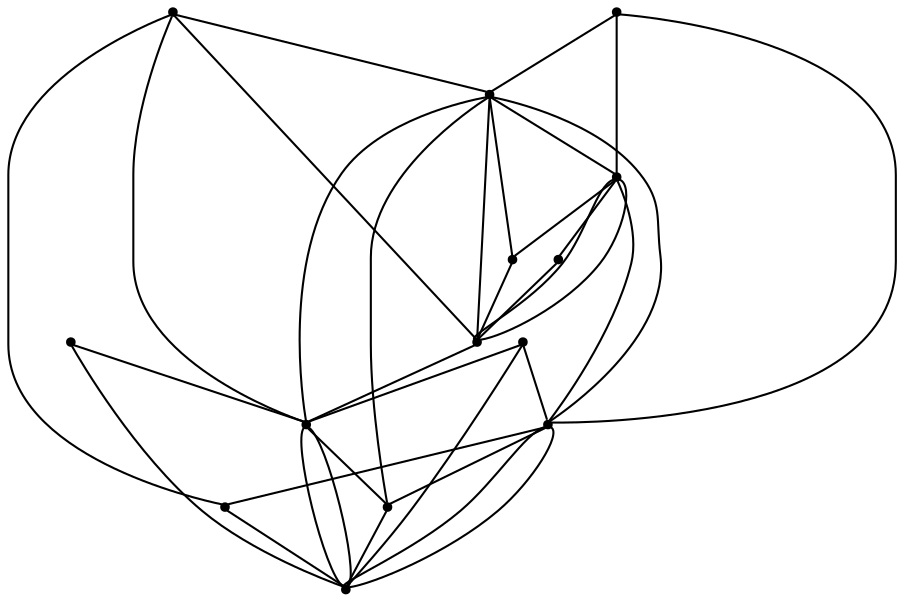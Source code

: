 graph {
  node [shape=point,comment="{\"directed\":false,\"doi\":\"10.1007/978-3-319-73915-1_10\",\"figure\":\"6 (1)\"}"]

  v0 [pos="671.9976608943247,522.840415702157"]
  v1 [pos="561.3487906149746,522.9164744661141"]
  v2 [pos="541.4166513512695,599.8426056045316"]
  v3 [pos="548.118775194002,459.22804967943273"]
  v4 [pos="486.5785563272525,436.2246492067768"]
  v5 [pos="475.0517248801092,621.3476031210403"]
  v6 [pos="468.67569834043604,538.7218019648998"]
  v7 [pos="382.37987257971577,614.9081068276774"]
  v8 [pos="391.58946260042524,444.15717530084385"]
  v9 [pos="399.30631451567643,532.5897121608294"]
  v10 [pos="339.6916244737894,530.3697643750766"]
  v11 [pos="299.4737387041132,578.5465332223747"]
  v12 [pos="302.5117389480482,470.42131807579926"]
  v13 [pos="269.37437579772035,526.1879789762094"]

  v0 -- v4 [id="-1",pos="671.9976608943247,522.840415702157 653.9166440582233,460.46657790597624 638.3142083613594,439.16777125536896 622.9617387344662,423.1986261032072 607.6009390248544,407.2255385174658 592.4985626447669,396.5780428213135 548.9124540294983,397.561616411773 533.5558511554547,399.55356277166015 517.2115611835184,405.49188514467755 506.6557248746221,412.59297107310886 496.1081868542355,419.70232339452946 491.34077241417054,427.95777931010855 486.5785563272525,436.2246492067768"]
  v0 -- v5 [id="-3",pos="671.9976608943247,522.840415702157 647.7823329913242,599.8455942235355 638.1224892820003,619.8067713131843 624.5995220206934,634.6173496940653 611.0806880065368,649.4236041155364 593.6945971932469,659.083329437096 549.2666415160757,664.2341824964174 521.5789090936369,664.2341824964174 509.98124014917823,657.7413759167277 500.29220935613097,649.511100705947 490.6073118102341,641.2808254951664 482.8269191685983,631.3168969115975 475.0517248801092,621.3476031210403"]
  v13 -- v12 [id="-4",pos="269.37437579772035,526.1879789762094 283.0825999654379,494.99263074180624 292.79665280084924,482.7074990068194 297.65576173923455,476.5606091799161 299.9122622260978,473.7076522461482 301.11997727790526,472.1807041904624 302.5117389480482,470.42131807579926"]
  v12 -- v11 [id="-5",pos="302.5117389480482,470.42131807579926 300.5275304216615,470.61816853313303 298.46038094192977,470.82226067408385 294.23855196635805,471.23908689918323 285.9663982964555,472.05580652653407 269.41792591529116,473.68950013178915 256.6867298369497,483.42425886663705 243.95553375860823,493.15901760148495 235.04161398308958,510.98237828880315 236.61269301915166,527.7473863229271 238.17960701385456,544.4956072205189 250.227354778779,560.1854754649164 262.45431060188054,568.4699273435967 274.681266424982,576.7587031816868 287.07073834661503,577.6504562223258 299.4737387041132,578.5465332223747"]
  v11 -- v12 [id="-6",pos="299.4737387041132,578.5465332223747 298.94345899182593,568.4783209118629 298.4142125913263,558.4144325607608 298.1975032638118,547.8169167483752 297.98912401901583,537.2237248953993 298.09747868277304,526.1012295405496 298.86429141179207,513.1118011228675 299.64356747067984,500.12669666459533 301.07297151211105,485.27440479293716 301.79807023912025,477.84431642352854 302.51070563626064,470.4223672718325 302.51070563626064,470.4223672718325 302.5117389480482,470.42131807579926"]
  v11 -- v10 [id="-8",pos="299.4737387041132,578.5465332223747 300.6222219487761,576.9171919667365 301.87529969728155,575.1410615920104 304.4943463263467,571.4287873326879 309.5201523017271,564.3153654024109 319.5717324582789,550.0839432318936 339.6916244737894,530.3697643750766"]
  v11 -- v13 [id="-11",pos="299.4737387041132,578.5465332223747 297.93402834472306,576.9189819360704 296.58774751534065,575.4949397051147 294.0635248466446,572.8249175209559 288.65431250675476,567.1030474689835 277.8275895384655,555.6598160661458 269.37437579772035,526.1879789762094"]
  v8 -- v12 [id="-12",pos="391.58946260042524,444.15717530084385 344.24651847335565,447.9899202041893 323.38067867838333,459.1999121494497 312.94152711596274,464.81724412392555 307.3587850881672,467.8171954345373 304.7640156385204,469.21152495441254 302.5117389480482,470.42131807579926"]
  v12 -- v4 [id="-13",pos="302.5117389480482,470.42131807579926 305.1236173078852,458.82474508300857 307.74069402086894,447.2230532853283 319.11748859645394,431.7374285354068 330.49431496624777,416.2393406083629 350.63502424000205,396.84892616081163 372.8427386194444,389.93962054973406 395.0462561633187,383.02611815452326 419.31681060708985,388.58520385224324 438.6198696545096,398.38253282325684 457.91879545477906,408.17566501013744 472.25022585869715,422.20258933562513 479.413874437081,429.2079122806564 486.57752301546486,436.22569840281005 486.57752301546486,436.22569840281005 486.5785563272525,436.2246492067768"]
  v10 -- v12 [id="-14",pos="339.6916244737894,530.3697643750766 317.13384790636786,500.9602034284784 309.8285243333531,485.68696139074564 306.16544994344764,478.05262952686087 304.4345141851004,474.4388353260399 303.5233727400334,472.5365823657944 302.5117389480482,470.42131807579926"]
  v10 -- v9 [id="-15",pos="339.6916244737894,530.3697643750766 363.0953336589505,533.3397919431582 381.2023899520993,532.9648792272706 390.2538514750985,532.7771685187732 394.64835239763204,532.6861577986327 396.90930768850444,532.639333102756 399.30631451567643,532.5897121608294"]
  v7 -- v9 [id="-16",pos="382.37987257971577,614.9081068276774 393.2334775515868,566.8197009523628 396.271446001313,549.7047065565962 397.78837949970534,541.1493713384177 398.4782999338947,537.2562490879599 398.8544293002783,535.1338049150468 399.30631451567643,532.5897121608294"]
  v7 -- v11 [id="-17",pos="382.37987257971577,614.9081068276774 336.6661431995886,607.0505823530794 318.06732587817305,592.8028817471369 308.77003153235376,585.6726726803277 303.8113517367628,581.8719838351144 301.4973576222883,580.0983723132346 299.4737387041132,578.5465332223747"]
  v8 -- v4 [id="-18",pos="391.58946260042524,444.15717530084385 440.94523450130424,436.2422311887889 463.76139465548897,436.23383762052276 475.1715413561565,436.23383762052276 481.1963807959482,436.2295383430603 484.0387944385139,436.2275100193126 486.5785563272525,436.2246492067768"]
  v9 -- v6 [id="-19",pos="399.30631451567643,532.5897121608294 401.8454991229539,532.6005038628207 404.5374120864501,532.6119400164947 410.0819918816587,532.6354952604629 420.867032642147,532.68153271065 442.4246508332548,532.7771685187732 468.67569834043604,538.7218019648998"]
  v8 -- v9 [id="-20",pos="391.58946260042524,444.15717530084385 399.0885718763744,473.07270003950464 399.1969265401316,502.83120610016704 399.2511038720102,517.70842432607 399.2806401554743,525.8213734240885 399.2940739102494,529.5113220534716 399.30631451567643,532.5897121608294"]
  v9 -- v12 [id="-21",pos="399.30631451567643,532.5897121608294 393.2293125102276,524.1010167876731 387.1491787752072,515.6123214145167 378.30609649700403,505.9983791925905 369.4755411370873,496.3928305389305 357.8903355224974,485.6620350365007 344.79242503929214,479.5403259143958 331.7028446388053,473.4310799694134 317.10885765821257,471.92659644534615 309.8118641679162,471.17244705416124 306.23697135546956,470.80518276165446 304.4124663157405,470.61774342074386 302.5117389480482,470.42131807579926"]
  v9 -- v4 [id="-23",pos="399.30631451567643,532.5897121608294 424.463466370305,502.02694964993873 438.3114976228837,483.1449819588727 450.9718562039097,469.0303066924208 463.63218299072685,454.90749220825626 475.1048689002003,445.5685029346846 480.84327847851216,440.8971006687474 486.57752301546486,436.22569840281005 486.57752301546486,436.22569840281005 486.5785563272525,436.2246492067768"]
  v8 -- v2 [id="-24",pos="391.58946260042524,444.15717530084385 427.6181195665069,474.139446260965 442.4538061227693,491.3210805017537 453.82646745120394,503.0519823806219 465.207458862357,514.78288425949 473.12952649862376,521.050590599315 477.0968396730048,524.1969069463499 481.0557909704586,527.3307601162624 481.0557909704586,527.3307601162624 484.93557468787844,530.8769155334298 488.8153584052983,534.431718869417 496.57492584013806,541.5286080137151 505.6555426526518,551.7593503279259 514.7361594651654,562.0023014687056 525.1378256553531,575.370966561685 541.4166513512695,599.8426056045316"]
  v5 -- v1 [id="-25",pos="475.0517248801092,621.3476031210403 476.6869669307579,619.3206358624473 478.3619981535111,617.2445931340469 481.7517344079533,613.04333574455 488.4528090417937,604.7545599064599 501.8507932681154,588.1604754443008 511.877383176512,576.1004439491787 521.9039730849086,564.0526212806253 528.5592004695889,556.5391059296624 536.2396003243947,548.4296472318034 543.9241334263509,540.3201885339445 552.6380358340008,531.618856098046 561.3487906149746,522.9164744661141"]
  v5 -- v6 [id="-26",pos="475.0517248801092,621.3476031210403 475.05069156832167,621.3486443686188 475.05069156832167,621.3486443686188 473.8504919784826,608.5466723088805 472.6461273472843,595.7574177768182 470.23739808488773,570.1702607938739 468.67569834043604,538.7218019648998"]
  v9 -- v5 [id="-27",pos="399.30631451567643,532.5897121608294 399.30528120388885,532.5897121608294 399.30528120388885,532.5897121608294 403.8768433174442,539.6367485966379 408.44424038964036,546.6876002907491 417.5790345340327,560.7773492029561 426.03038036500794,572.2831508419595 434.47756115462397,583.7973460492292 442.23712858946374,592.7069915884601 450.2925729318518,600.4540007475539 458.3480172742399,608.1966859472378 466.69933852417637,614.7726651579283 475.0517248801092,621.3476031210403"]
  v7 -- v5 [id="-28",pos="382.37987257971577,614.9081068276774 431.4478909934073,623.0863673502633 453.2513738015441,622.2154710550129 464.14893426714883,621.7820577118159 469.60120694694615,621.5652956187982 472.32664609398205,621.4569422900857 475.0517248801092,621.3476031210403"]
  v9 -- v11 [id="-29",pos="399.30631451567643,532.5897121608294 371.56753649093065,562.7233852879331 354.2772734231114,572.099764092872 339.3790794522519,576.2962938753885 324.4850187285428,580.5009628756177 311.974697019075,579.521713244568 299.4737387041132,578.5465332223747"]
  v5 -- v2 [id="-30",pos="475.0517248801092,621.3476031210403 477.7431220742293,620.9296419497723 480.4341757866441,620.5108537907935 485.8149071220139,619.6734916231401 496.58745275842455,618.006478095374 518.1242139485274,614.6643118221291 541.4166513512695,599.8426056045316"]
  v5 -- v1 [id="-31",pos="475.0517248801092,621.3476031210403 485.3564982188297,628.1453998597642 495.6623048693378,634.942409701463 508.3476536985191,638.122045971009 521.0371675690595,641.301682240555 536.1020585769141,640.8598753290918 550.1292819905655,634.8256627973976 564.1607022397848,628.7914502657034 577.1502898534417,617.1689017226346 581.9885417908221,601.2915771202933 586.8226604810521,585.4183221268082 583.5054434950056,565.2902910740507 578.7005118884989,551.5258565197951 573.9039103647107,537.7530283972732 567.6279243031806,530.3310792455773 561.3487906149746,522.9164744661141"]
  v3 -- v4 [id="-32",pos="548.118775194002,459.22804967943273 518.7868052609397,441.2638741669223 502.6842466588819,438.7468210892944 494.6371323992122,437.4882945504804 490.8347499631242,436.89262381916 488.82626491112364,436.57798009778764 486.5785563272525,436.2246492067768"]
  v11 -- v5 [id="-33",pos="299.4737387041132,578.5465332223747 301.7855751150426,595.1655440387785 304.0942797964004,611.7804852463262 313.99585487560284,628.3954264538737 323.90159499616453,645.006298052565 341.38354534913407,661.6128456918464 362.8286438351255,667.8179817955056 384.273710526908,674.0231178991648 409.66943022763473,669.8181945483822 429.0350284838604,660.3377863670537 448.40059494587723,650.861193444028 461.7235448393154,636.1050460816002 468.3912991422822,628.7204864612715 471.682024260959,625.0777058000275 473.3466443066944,623.2349977365348 475.0517248801092,621.3476031210403"]
  v3 -- v1 [id="-35",pos="548.118775194002,459.22804967943273 559.784992452739,483.2159457633046 560.5684653471949,503.0646999082978 560.9601700002139,512.9909846099458 561.1548228319318,517.9764631731507 561.2517137433376,520.4580482470469 561.3487906149746,522.9164744661141"]
  v6 -- v1 [id="-36",pos="468.67569834043604,538.7218019648998 517.7074872531442,529.3141857326067 539.5276302267179,526.113692717672 550.4376858164003,524.5095037766253 555.6304974257766,523.7517759399151 558.3517091254353,523.3547005192144 561.3487906149746,522.9164744661141"]
  v1 -- v0 [id="-37",pos="561.3487906149746,522.9164744661141 564.6727969099278,522.7494996255467 568.3336563813587,522.5645065073547 576.0250928022773,522.1758374480847 590.7065774456223,521.4338968834687 620.0654770735797,519.9505244553436 671.9976608943247,522.840415702157"]
  v1 -- v4 [id="-39",pos="561.3487906149746,522.9164744661141 552.6047155031271,514.78288425949 543.865822847322,506.6525688162425 534.5726299544441,496.9928434946828 525.2753356086248,487.324724604857 515.427937861301,476.1315197961288 507.34330643518956,465.74664104648537 499.2503767205685,455.37015586510813 492.91601649159185,445.7979271339591 486.5785563272525,436.2246492067768"]
  v2 -- v1 [id="-40",pos="541.4166513512695,599.8426056045316 560.8768691730297,561.5648185166522 561.1143719131313,542.2369743052667 561.231056659607,532.577248983707 561.2891379694621,527.7689984071546 561.3183085719936,525.3541154303326 561.3487906149746,522.9164744661141"]
  v1 -- v4 [id="-41",pos="561.3487906149746,522.9164744661141 567.8154465469718,514.9746645768436 574.2831516878609,507.0358751003962 578.9255512987318,496.1344103765548 583.5638176624523,485.23269130216 586.3683848250183,471.36397302096134 583.4804532468503,457.16205551465225 580.5925216686824,442.96827722605576 572.0077673373769,428.44104536179543 558.7348297344581,422.4902598116556 545.4660889671073,416.535150302106 527.5090377513079,419.1605567155332 514.6986740929326,422.88602927293175 501.89244368170756,426.59929300376143 494.2370658692658,431.4082989191527 486.5785563272525,436.2246492067768"]
  v4 -- v6 [id="-43",pos="486.5785563272525,436.2246492067768 486.57752301546486,436.22569840281005 486.57752301546486,436.22569840281005 484.0271187584373,446.38954652144525 481.47254946005063,456.55771859949016 476.36754411042756,476.88999314672367 468.67569834043604,538.7218019648998"]
}